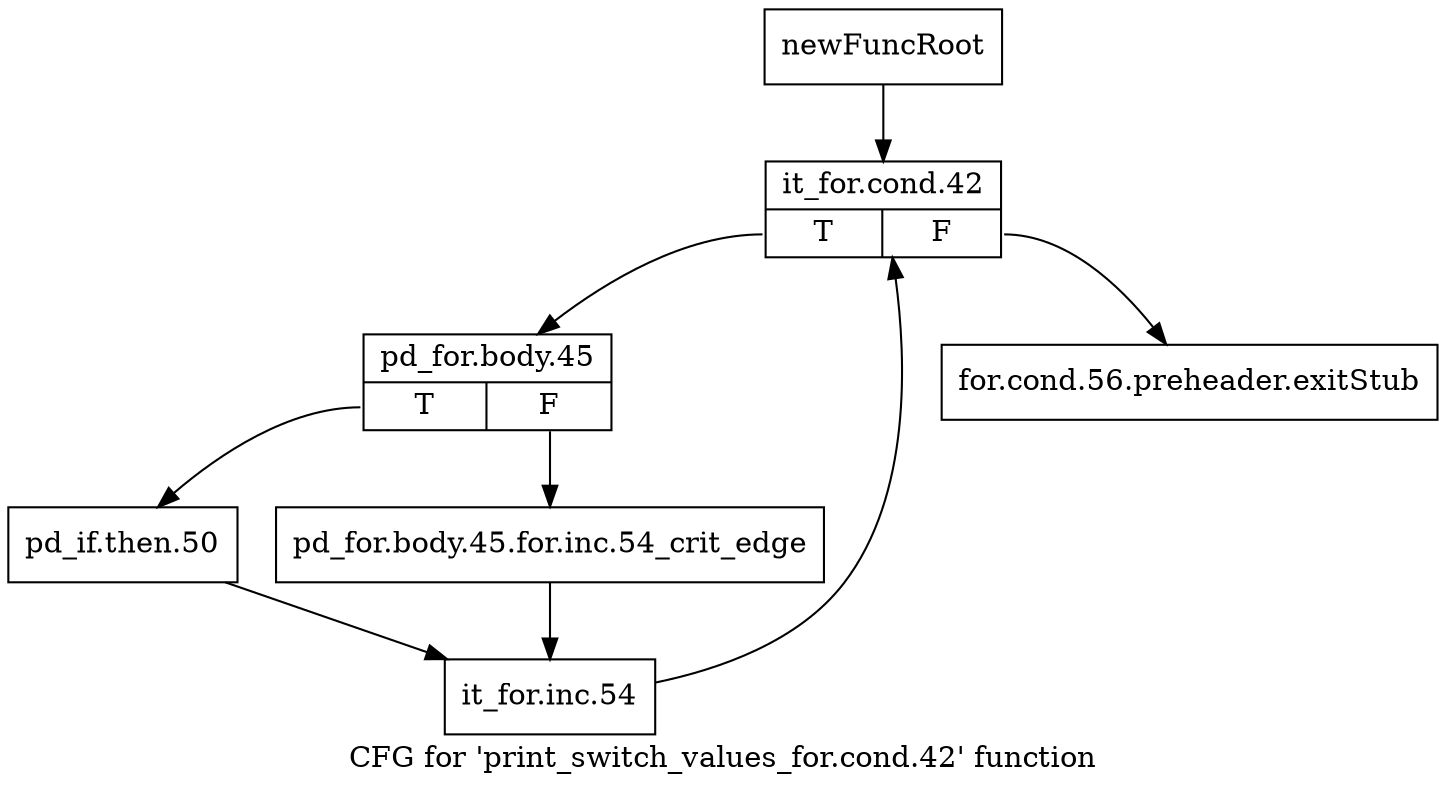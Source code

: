 digraph "CFG for 'print_switch_values_for.cond.42' function" {
	label="CFG for 'print_switch_values_for.cond.42' function";

	Node0xc48e370 [shape=record,label="{newFuncRoot}"];
	Node0xc48e370 -> Node0xc48e410;
	Node0xc48e3c0 [shape=record,label="{for.cond.56.preheader.exitStub}"];
	Node0xc48e410 [shape=record,label="{it_for.cond.42|{<s0>T|<s1>F}}"];
	Node0xc48e410:s0 -> Node0xc48e460;
	Node0xc48e410:s1 -> Node0xc48e3c0;
	Node0xc48e460 [shape=record,label="{pd_for.body.45|{<s0>T|<s1>F}}"];
	Node0xc48e460:s0 -> Node0xc48e500;
	Node0xc48e460:s1 -> Node0xc48e4b0;
	Node0xc48e4b0 [shape=record,label="{pd_for.body.45.for.inc.54_crit_edge}"];
	Node0xc48e4b0 -> Node0xc48e550;
	Node0xc48e500 [shape=record,label="{pd_if.then.50}"];
	Node0xc48e500 -> Node0xc48e550;
	Node0xc48e550 [shape=record,label="{it_for.inc.54}"];
	Node0xc48e550 -> Node0xc48e410;
}
